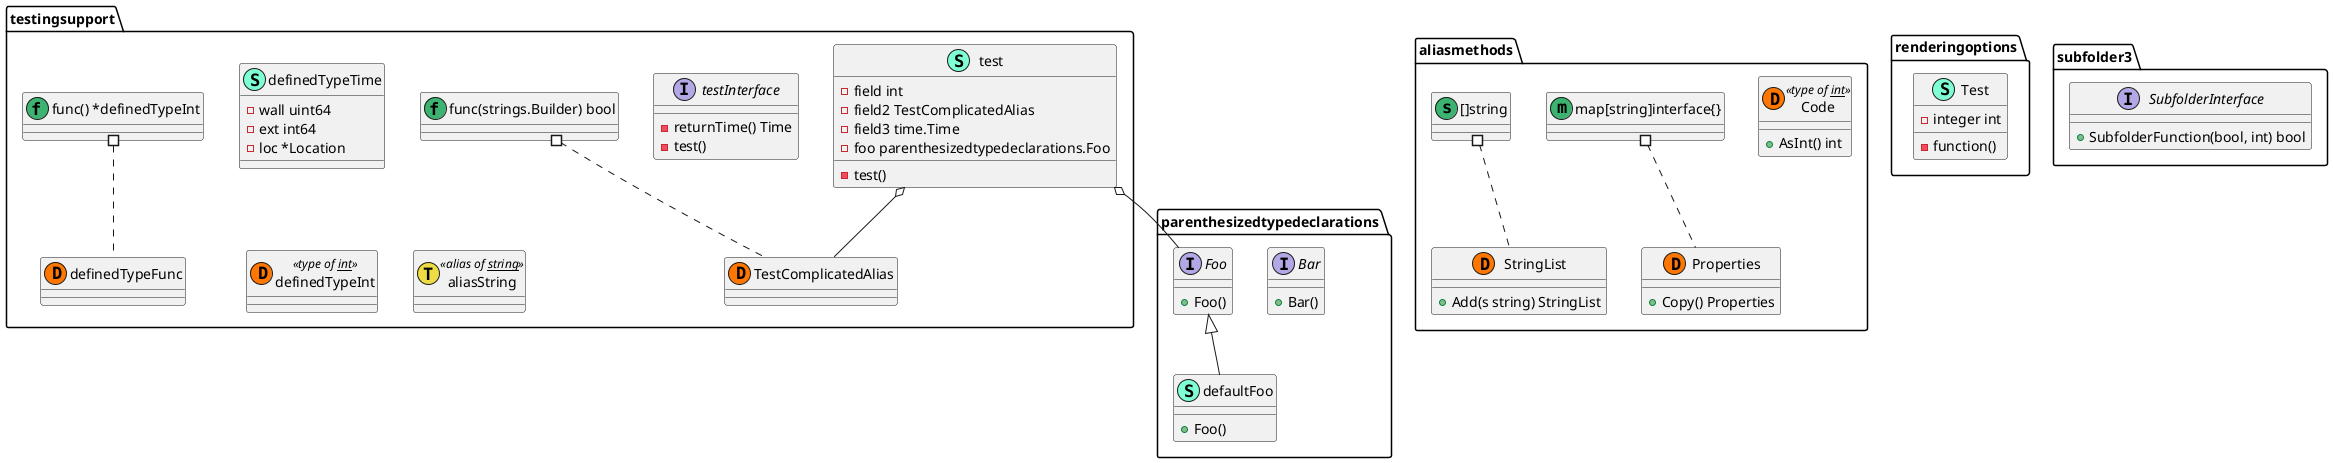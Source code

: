 @startuml
namespace aliasmethods {
    class "Code"  << (D,  ff7700ff) type of __int__ >> {
        + AsInt() int
    }
    class "Properties"  << (D,  ff7700ff)  >> {
        + Copy() Properties
    }
    class "StringList"  << (D,  ff7700ff)  >> {
        + Add(s string) StringList
    }
}
namespace aliasmethods {
    class "map[string]interface{}" as mapstringinterface << (m,  3cb371ff)  >> {
    }
}
"aliasmethods.mapstringinterface" #.. "aliasmethods.Properties"
namespace aliasmethods {
    class "[]string" as string << (s,  3cb371ff)  >> {
    }
}
"aliasmethods.string" #.. "aliasmethods.StringList"
namespace parenthesizedtypedeclarations {
    class "defaultFoo"  << (S,  7fffd4ff)  >> {
        + Foo() 
    }
    interface Bar {
        + Bar() 
    }
    interface Foo {
        + Foo() 
    }
}
"parenthesizedtypedeclarations.Foo" <|-- "parenthesizedtypedeclarations.defaultFoo"
namespace renderingoptions {
    class "Test"  << (S,  7fffd4ff)  >> {
        - integer int
        - function() 
    }
}
namespace subfolder3 {
    interface SubfolderInterface {
        + SubfolderFunction(bool, int) bool
    }
}
namespace testingsupport {
    class "definedTypeTime"  << (S,  7fffd4ff)  >> {
        - wall uint64
        - ext int64
        - loc *Location
    }
    class "test"  << (S,  7fffd4ff)  >> {
        - field int
        - field2 TestComplicatedAlias
        - field3 time.Time
        - foo parenthesizedtypedeclarations.Foo
        - test() 
    }
    interface testInterface {
        - returnTime() Time
        - test() 
    }
    class "TestComplicatedAlias"  << (D,  ff7700ff)  >> {
    }
    class "definedTypeFunc"  << (D,  ff7700ff)  >> {
    }
    class "definedTypeInt"  << (D,  ff7700ff) type of __int__ >> {
    }
}
"testingsupport.test" o-- "parenthesizedtypedeclarations.Foo"
"testingsupport.test" o-- "testingsupport.TestComplicatedAlias"
namespace testingsupport {
    class "func(strings.Builder) bool" as funcstringsBuilderbool << (f,  3cb371ff)  >> {
    }
}
"testingsupport.funcstringsBuilderbool" #.. "testingsupport.TestComplicatedAlias"
namespace testingsupport {
    class "func() *definedTypeInt" as func*definedTypeInt << (f,  3cb371ff)  >> {
    }
}
"testingsupport.func*definedTypeInt" #.. "testingsupport.definedTypeFunc"
namespace testingsupport {
    class "aliasString"  << (T,  eddc44ff) alias of __string__ >> {
    }
}
@enduml
